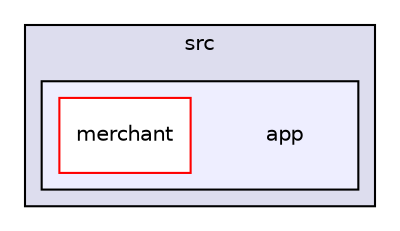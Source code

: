 digraph "Andriod/Merchant/src/app" {
  compound=true
  node [ fontsize="10", fontname="Helvetica"];
  edge [ labelfontsize="10", labelfontname="Helvetica"];
  subgraph clusterdir_9b7207d5e615d4e61a32d68f51a58694 {
    graph [ bgcolor="#ddddee", pencolor="black", label="src" fontname="Helvetica", fontsize="10", URL="dir_9b7207d5e615d4e61a32d68f51a58694.html"]
  subgraph clusterdir_c07fd9ba2b0220a70ef443a86944e51a {
    graph [ bgcolor="#eeeeff", pencolor="black", label="" URL="dir_c07fd9ba2b0220a70ef443a86944e51a.html"];
    dir_c07fd9ba2b0220a70ef443a86944e51a [shape=plaintext label="app"];
    dir_89c3a8381f56f542dc469f0d6b7ccfe9 [shape=box label="merchant" color="red" fillcolor="white" style="filled" URL="dir_89c3a8381f56f542dc469f0d6b7ccfe9.html"];
  }
  }
}
